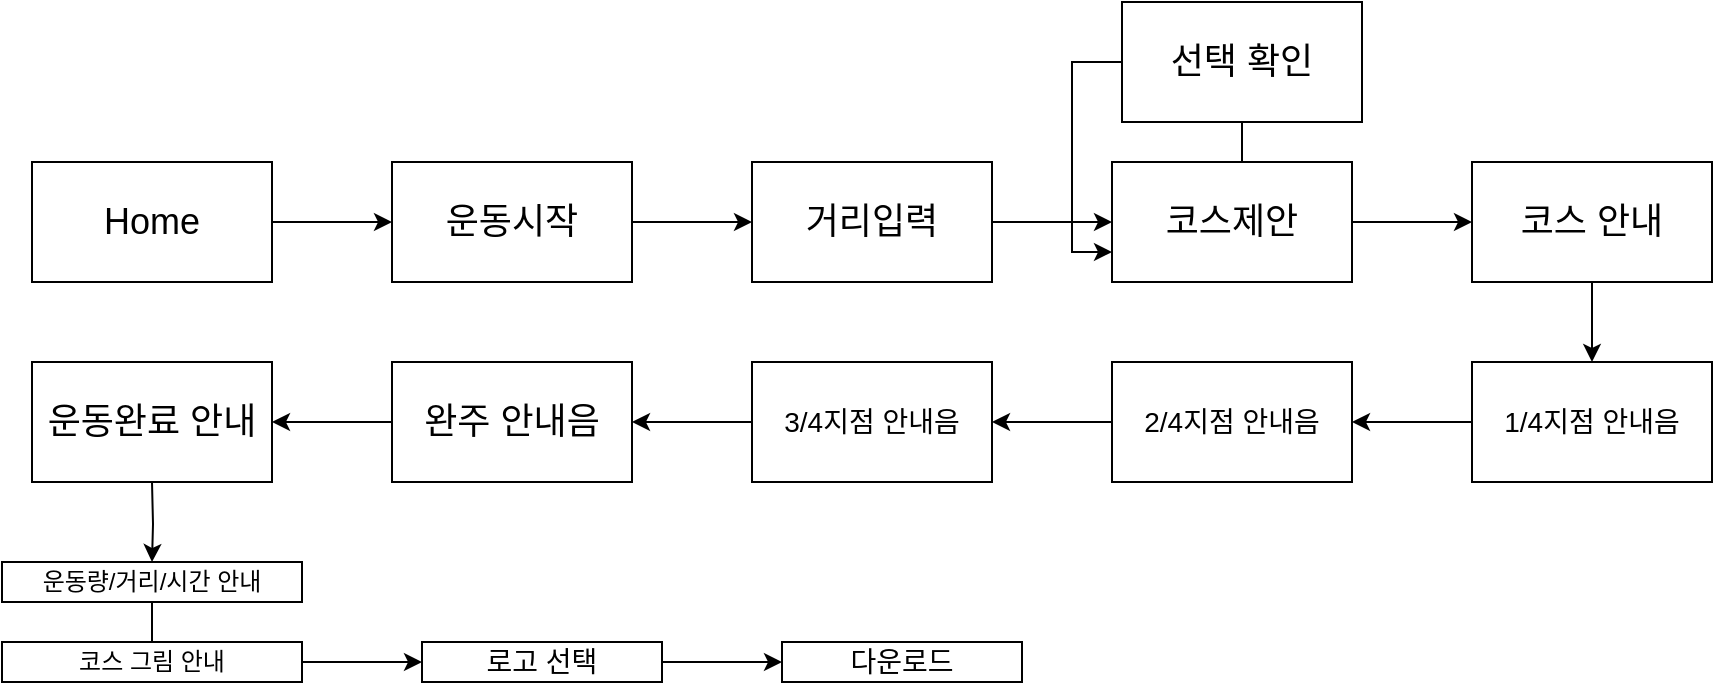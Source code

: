 <mxfile version="14.4.3" type="device" pages="4"><diagram id="8ICPY_2470kaU-iDRs33" name="시나리오구조"><mxGraphModel dx="977" dy="1195" grid="1" gridSize="10" guides="1" tooltips="1" connect="1" arrows="1" fold="1" page="1" pageScale="1" pageWidth="1169" pageHeight="827" math="0" shadow="0"><root><mxCell id="0"/><mxCell id="1" parent="0"/><mxCell id="5mDpyezBpC3JXyuzYrch-2" style="edgeStyle=orthogonalEdgeStyle;rounded=0;orthogonalLoop=1;jettySize=auto;html=1;" parent="1" source="5mDpyezBpC3JXyuzYrch-1" edge="1"><mxGeometry relative="1" as="geometry"><mxPoint x="220" y="140" as="targetPoint"/></mxGeometry></mxCell><mxCell id="5mDpyezBpC3JXyuzYrch-1" value="&lt;font style=&quot;font-size: 18px&quot;&gt;Home&lt;/font&gt;" style="rounded=0;whiteSpace=wrap;html=1;" parent="1" vertex="1"><mxGeometry x="40" y="110" width="120" height="60" as="geometry"/></mxCell><mxCell id="5mDpyezBpC3JXyuzYrch-3" value="&lt;span style=&quot;font-size: 18px&quot;&gt;운동시작&lt;/span&gt;" style="rounded=0;whiteSpace=wrap;html=1;" parent="1" vertex="1"><mxGeometry x="220" y="110" width="120" height="60" as="geometry"/></mxCell><mxCell id="5mDpyezBpC3JXyuzYrch-8" style="edgeStyle=orthogonalEdgeStyle;rounded=0;orthogonalLoop=1;jettySize=auto;html=1;" parent="1" edge="1"><mxGeometry relative="1" as="geometry"><mxPoint x="400" y="140" as="targetPoint"/><mxPoint x="340" y="140" as="sourcePoint"/></mxGeometry></mxCell><mxCell id="5mDpyezBpC3JXyuzYrch-9" value="&lt;span style=&quot;font-size: 18px&quot;&gt;거리입력&lt;/span&gt;" style="rounded=0;whiteSpace=wrap;html=1;" parent="1" vertex="1"><mxGeometry x="400" y="110" width="120" height="60" as="geometry"/></mxCell><mxCell id="5mDpyezBpC3JXyuzYrch-10" style="edgeStyle=orthogonalEdgeStyle;rounded=0;orthogonalLoop=1;jettySize=auto;html=1;" parent="1" edge="1"><mxGeometry relative="1" as="geometry"><mxPoint x="580" y="140" as="targetPoint"/><mxPoint x="520" y="140" as="sourcePoint"/></mxGeometry></mxCell><mxCell id="5mDpyezBpC3JXyuzYrch-11" value="&lt;span style=&quot;font-size: 18px&quot;&gt;코스제안&lt;/span&gt;" style="rounded=0;whiteSpace=wrap;html=1;" parent="1" vertex="1"><mxGeometry x="580" y="110" width="120" height="60" as="geometry"/></mxCell><mxCell id="5mDpyezBpC3JXyuzYrch-12" style="edgeStyle=orthogonalEdgeStyle;rounded=0;orthogonalLoop=1;jettySize=auto;html=1;" parent="1" edge="1"><mxGeometry relative="1" as="geometry"><mxPoint x="760" y="140" as="targetPoint"/><mxPoint x="700" y="140" as="sourcePoint"/></mxGeometry></mxCell><mxCell id="5mDpyezBpC3JXyuzYrch-21" value="" style="edgeStyle=orthogonalEdgeStyle;rounded=0;orthogonalLoop=1;jettySize=auto;html=1;endArrow=classic;endFill=1;" parent="1" source="5mDpyezBpC3JXyuzYrch-13" target="5mDpyezBpC3JXyuzYrch-20" edge="1"><mxGeometry relative="1" as="geometry"/></mxCell><mxCell id="5mDpyezBpC3JXyuzYrch-13" value="&lt;span style=&quot;font-size: 18px&quot;&gt;코스 안내&lt;/span&gt;" style="rounded=0;whiteSpace=wrap;html=1;" parent="1" vertex="1"><mxGeometry x="760" y="110" width="120" height="60" as="geometry"/></mxCell><mxCell id="5mDpyezBpC3JXyuzYrch-15" value="" style="edgeStyle=orthogonalEdgeStyle;rounded=0;orthogonalLoop=1;jettySize=auto;html=1;endArrow=none;endFill=0;" parent="1" source="5mDpyezBpC3JXyuzYrch-14" target="5mDpyezBpC3JXyuzYrch-11" edge="1"><mxGeometry relative="1" as="geometry"/></mxCell><mxCell id="5mDpyezBpC3JXyuzYrch-16" style="edgeStyle=orthogonalEdgeStyle;rounded=0;orthogonalLoop=1;jettySize=auto;html=1;exitX=0;exitY=0.5;exitDx=0;exitDy=0;entryX=0;entryY=0.75;entryDx=0;entryDy=0;endArrow=classic;endFill=1;" parent="1" source="5mDpyezBpC3JXyuzYrch-14" target="5mDpyezBpC3JXyuzYrch-11" edge="1"><mxGeometry relative="1" as="geometry"/></mxCell><mxCell id="5mDpyezBpC3JXyuzYrch-14" value="&lt;span style=&quot;font-size: 18px&quot;&gt;선택 확인&lt;/span&gt;" style="rounded=0;whiteSpace=wrap;html=1;" parent="1" vertex="1"><mxGeometry x="585" y="30" width="120" height="60" as="geometry"/></mxCell><mxCell id="5mDpyezBpC3JXyuzYrch-26" value="" style="edgeStyle=orthogonalEdgeStyle;rounded=0;orthogonalLoop=1;jettySize=auto;html=1;endArrow=classic;endFill=1;" parent="1" source="5mDpyezBpC3JXyuzYrch-20" target="5mDpyezBpC3JXyuzYrch-25" edge="1"><mxGeometry relative="1" as="geometry"/></mxCell><mxCell id="5mDpyezBpC3JXyuzYrch-20" value="&lt;font style=&quot;font-size: 14px&quot;&gt;1/4지점 안내음&lt;/font&gt;" style="rounded=0;whiteSpace=wrap;html=1;" parent="1" vertex="1"><mxGeometry x="760" y="210" width="120" height="60" as="geometry"/></mxCell><mxCell id="5mDpyezBpC3JXyuzYrch-30" value="" style="edgeStyle=orthogonalEdgeStyle;rounded=0;orthogonalLoop=1;jettySize=auto;html=1;endArrow=classic;endFill=1;" parent="1" source="5mDpyezBpC3JXyuzYrch-25" target="5mDpyezBpC3JXyuzYrch-27" edge="1"><mxGeometry relative="1" as="geometry"/></mxCell><mxCell id="5mDpyezBpC3JXyuzYrch-25" value="&lt;font style=&quot;font-size: 14px&quot;&gt;2/4지점 안내음&lt;/font&gt;" style="rounded=0;whiteSpace=wrap;html=1;" parent="1" vertex="1"><mxGeometry x="580" y="210" width="120" height="60" as="geometry"/></mxCell><mxCell id="5mDpyezBpC3JXyuzYrch-31" value="" style="edgeStyle=orthogonalEdgeStyle;rounded=0;orthogonalLoop=1;jettySize=auto;html=1;endArrow=classic;endFill=1;" parent="1" source="5mDpyezBpC3JXyuzYrch-27" target="5mDpyezBpC3JXyuzYrch-28" edge="1"><mxGeometry relative="1" as="geometry"/></mxCell><mxCell id="5mDpyezBpC3JXyuzYrch-27" value="&lt;font style=&quot;font-size: 14px&quot;&gt;3/4지점 안내음&lt;/font&gt;" style="rounded=0;whiteSpace=wrap;html=1;" parent="1" vertex="1"><mxGeometry x="400" y="210" width="120" height="60" as="geometry"/></mxCell><mxCell id="5mDpyezBpC3JXyuzYrch-32" value="" style="edgeStyle=orthogonalEdgeStyle;rounded=0;orthogonalLoop=1;jettySize=auto;html=1;endArrow=classic;endFill=1;" parent="1" source="5mDpyezBpC3JXyuzYrch-28" target="5mDpyezBpC3JXyuzYrch-29" edge="1"><mxGeometry relative="1" as="geometry"/></mxCell><mxCell id="5mDpyezBpC3JXyuzYrch-28" value="&lt;span style=&quot;font-size: 18px&quot;&gt;완주 안내음&lt;/span&gt;" style="rounded=0;whiteSpace=wrap;html=1;" parent="1" vertex="1"><mxGeometry x="220" y="210" width="120" height="60" as="geometry"/></mxCell><mxCell id="5mDpyezBpC3JXyuzYrch-29" value="&lt;font style=&quot;font-size: 18px&quot;&gt;운동완료 안내&lt;/font&gt;" style="rounded=0;whiteSpace=wrap;html=1;" parent="1" vertex="1"><mxGeometry x="40" y="210" width="120" height="60" as="geometry"/></mxCell><mxCell id="5mDpyezBpC3JXyuzYrch-33" value="" style="edgeStyle=orthogonalEdgeStyle;rounded=0;orthogonalLoop=1;jettySize=auto;html=1;endArrow=classic;endFill=1;" parent="1" target="5mDpyezBpC3JXyuzYrch-34" edge="1"><mxGeometry relative="1" as="geometry"><mxPoint x="100" y="270" as="sourcePoint"/></mxGeometry></mxCell><mxCell id="5mDpyezBpC3JXyuzYrch-36" style="edgeStyle=orthogonalEdgeStyle;rounded=0;orthogonalLoop=1;jettySize=auto;html=1;entryX=0.5;entryY=0;entryDx=0;entryDy=0;endArrow=none;endFill=0;" parent="1" source="5mDpyezBpC3JXyuzYrch-34" target="5mDpyezBpC3JXyuzYrch-35" edge="1"><mxGeometry relative="1" as="geometry"/></mxCell><mxCell id="5mDpyezBpC3JXyuzYrch-34" value="운동량/거리/시간 안내" style="rounded=0;whiteSpace=wrap;html=1;" parent="1" vertex="1"><mxGeometry x="25" y="310" width="150" height="20" as="geometry"/></mxCell><mxCell id="5mDpyezBpC3JXyuzYrch-35" value="코스 그림 안내" style="rounded=0;whiteSpace=wrap;html=1;" parent="1" vertex="1"><mxGeometry x="25" y="350" width="150" height="20" as="geometry"/></mxCell><mxCell id="5mDpyezBpC3JXyuzYrch-37" style="edgeStyle=orthogonalEdgeStyle;rounded=0;orthogonalLoop=1;jettySize=auto;html=1;" parent="1" edge="1"><mxGeometry relative="1" as="geometry"><mxPoint x="235" y="360" as="targetPoint"/><mxPoint x="175.0" y="360" as="sourcePoint"/></mxGeometry></mxCell><mxCell id="5mDpyezBpC3JXyuzYrch-38" value="&lt;font style=&quot;font-size: 14px&quot;&gt;로고 선택&lt;/font&gt;" style="rounded=0;whiteSpace=wrap;html=1;" parent="1" vertex="1"><mxGeometry x="235" y="350" width="120" height="20" as="geometry"/></mxCell><mxCell id="5mDpyezBpC3JXyuzYrch-39" style="edgeStyle=orthogonalEdgeStyle;rounded=0;orthogonalLoop=1;jettySize=auto;html=1;" parent="1" edge="1"><mxGeometry relative="1" as="geometry"><mxPoint x="415.0" y="360.0" as="targetPoint"/><mxPoint x="355.0" y="360.0" as="sourcePoint"/></mxGeometry></mxCell><mxCell id="5mDpyezBpC3JXyuzYrch-40" value="&lt;font style=&quot;font-size: 14px&quot;&gt;다운로드&lt;/font&gt;" style="rounded=0;whiteSpace=wrap;html=1;" parent="1" vertex="1"><mxGeometry x="415" y="350" width="120" height="20" as="geometry"/></mxCell></root></mxGraphModel></diagram><diagram name="구조설계" id="kKUHd1ChPJZN-eBNpNjl"><mxGraphModel dx="1413" dy="1886" grid="1" gridSize="10" guides="1" tooltips="1" connect="1" arrows="1" fold="1" page="1" pageScale="1" pageWidth="827" pageHeight="1169" math="0" shadow="0"><root><mxCell id="0"/><mxCell id="1" parent="0"/><mxCell id="E4qL04NMOPoDytIM7FAe-7" value="코스 제안" style="shape=folder;fontStyle=1;tabWidth=110;tabHeight=30;tabPosition=left;html=1;boundedLbl=1;labelInHeader=1;container=1;collapsible=0;recursiveResize=0;" parent="1" vertex="1"><mxGeometry x="-310" y="-130" width="800" height="590" as="geometry"/></mxCell><mxCell id="E4qL04NMOPoDytIM7FAe-8" value="CourseSuggester" style="html=1;" parent="E4qL04NMOPoDytIM7FAe-7" vertex="1"><mxGeometry width="120" height="60" relative="1" as="geometry"><mxPoint x="260" y="490" as="offset"/></mxGeometry></mxCell><mxCell id="E4qL04NMOPoDytIM7FAe-9" value="ScopeDotRGB" style="html=1;" parent="E4qL04NMOPoDytIM7FAe-7" vertex="1"><mxGeometry x="190" y="210" width="120" height="60" as="geometry"/></mxCell><mxCell id="E4qL04NMOPoDytIM7FAe-10" value="ScopeDot" style="html=1;" parent="E4qL04NMOPoDytIM7FAe-7" vertex="1"><mxGeometry x="270" y="70" width="120" height="60" as="geometry"/></mxCell><mxCell id="E4qL04NMOPoDytIM7FAe-11" value="ScopeDotAddress" style="html=1;" parent="E4qL04NMOPoDytIM7FAe-7" vertex="1"><mxGeometry x="350" y="210" width="120" height="60" as="geometry"/></mxCell><mxCell id="E4qL04NMOPoDytIM7FAe-12" value="" style="endArrow=block;html=1;entryX=0.5;entryY=1;entryDx=0;entryDy=0;exitX=0.5;exitY=0;exitDx=0;exitDy=0;endFill=0;" parent="E4qL04NMOPoDytIM7FAe-7" source="E4qL04NMOPoDytIM7FAe-9" target="E4qL04NMOPoDytIM7FAe-10" edge="1"><mxGeometry width="50" height="50" relative="1" as="geometry"><mxPoint x="180" y="390" as="sourcePoint"/><mxPoint x="230" y="340" as="targetPoint"/></mxGeometry></mxCell><mxCell id="E4qL04NMOPoDytIM7FAe-13" value="" style="endArrow=block;html=1;entryX=0.5;entryY=1;entryDx=0;entryDy=0;exitX=0.5;exitY=0;exitDx=0;exitDy=0;endFill=0;" parent="E4qL04NMOPoDytIM7FAe-7" source="E4qL04NMOPoDytIM7FAe-11" target="E4qL04NMOPoDytIM7FAe-10" edge="1"><mxGeometry width="50" height="50" relative="1" as="geometry"><mxPoint x="260" y="220" as="sourcePoint"/><mxPoint x="350" y="140" as="targetPoint"/></mxGeometry></mxCell><mxCell id="U_tIRMHMPQWSYsLehWOV-4" value="&lt;span&gt;ScopeDot&lt;/span&gt;Map" style="rounded=0;whiteSpace=wrap;html=1;" parent="E4qL04NMOPoDytIM7FAe-7" vertex="1"><mxGeometry x="350" y="370" width="120" height="60" as="geometry"/></mxCell><mxCell id="U_tIRMHMPQWSYsLehWOV-5" value="" style="endArrow=none;html=1;entryX=0.5;entryY=1;entryDx=0;entryDy=0;exitX=0.5;exitY=0;exitDx=0;exitDy=0;" parent="E4qL04NMOPoDytIM7FAe-7" source="U_tIRMHMPQWSYsLehWOV-4" target="E4qL04NMOPoDytIM7FAe-11" edge="1"><mxGeometry width="50" height="50" relative="1" as="geometry"><mxPoint x="390" y="340" as="sourcePoint"/><mxPoint x="440" y="290" as="targetPoint"/></mxGeometry></mxCell><mxCell id="U_tIRMHMPQWSYsLehWOV-7" value="&lt;span&gt;ScopeDots&lt;/span&gt;Image" style="rounded=0;whiteSpace=wrap;html=1;" parent="E4qL04NMOPoDytIM7FAe-7" vertex="1"><mxGeometry x="190" y="370" width="120" height="60" as="geometry"/></mxCell><mxCell id="U_tIRMHMPQWSYsLehWOV-6" value="" style="endArrow=none;html=1;entryX=0.5;entryY=1;entryDx=0;entryDy=0;exitX=0.5;exitY=0;exitDx=0;exitDy=0;" parent="E4qL04NMOPoDytIM7FAe-7" source="U_tIRMHMPQWSYsLehWOV-7" target="E4qL04NMOPoDytIM7FAe-9" edge="1"><mxGeometry width="50" height="50" relative="1" as="geometry"><mxPoint x="390" y="340" as="sourcePoint"/><mxPoint x="440" y="290" as="targetPoint"/></mxGeometry></mxCell><mxCell id="U_tIRMHMPQWSYsLehWOV-8" value="" style="endArrow=none;html=1;entryX=0.5;entryY=1;entryDx=0;entryDy=0;exitX=0.5;exitY=0;exitDx=0;exitDy=0;" parent="E4qL04NMOPoDytIM7FAe-7" source="E4qL04NMOPoDytIM7FAe-8" target="U_tIRMHMPQWSYsLehWOV-7" edge="1"><mxGeometry width="50" height="50" relative="1" as="geometry"><mxPoint x="400" y="390" as="sourcePoint"/><mxPoint x="450" y="340" as="targetPoint"/></mxGeometry></mxCell><mxCell id="U_tIRMHMPQWSYsLehWOV-9" value="" style="endArrow=none;html=1;exitX=0.5;exitY=1;exitDx=0;exitDy=0;entryX=0.5;entryY=0;entryDx=0;entryDy=0;" parent="E4qL04NMOPoDytIM7FAe-7" source="U_tIRMHMPQWSYsLehWOV-4" target="E4qL04NMOPoDytIM7FAe-8" edge="1"><mxGeometry width="50" height="50" relative="1" as="geometry"><mxPoint x="400" y="390" as="sourcePoint"/><mxPoint x="450" y="340" as="targetPoint"/></mxGeometry></mxCell><mxCell id="a-5JSg5HTLACRf6wYosw-1" value="&lt;span&gt;ScopeDots&lt;/span&gt;" style="rounded=0;whiteSpace=wrap;html=1;" parent="E4qL04NMOPoDytIM7FAe-7" vertex="1"><mxGeometry x="520" y="265" width="120" height="60" as="geometry"/></mxCell><mxCell id="a-5JSg5HTLACRf6wYosw-2" value="" style="endArrow=block;html=1;exitX=0.5;exitY=0;exitDx=0;exitDy=0;entryX=0;entryY=0.5;entryDx=0;entryDy=0;endFill=0;" parent="E4qL04NMOPoDytIM7FAe-7" source="U_tIRMHMPQWSYsLehWOV-4" target="a-5JSg5HTLACRf6wYosw-1" edge="1"><mxGeometry width="50" height="50" relative="1" as="geometry"><mxPoint x="490" y="430" as="sourcePoint"/><mxPoint x="540" y="380" as="targetPoint"/></mxGeometry></mxCell><mxCell id="a-5JSg5HTLACRf6wYosw-3" value="" style="endArrow=block;html=1;exitX=0.5;exitY=0;exitDx=0;exitDy=0;entryX=0;entryY=0.5;entryDx=0;entryDy=0;endFill=0;" parent="E4qL04NMOPoDytIM7FAe-7" source="U_tIRMHMPQWSYsLehWOV-7" target="a-5JSg5HTLACRf6wYosw-1" edge="1"><mxGeometry width="50" height="50" relative="1" as="geometry"><mxPoint x="420" y="380" as="sourcePoint"/><mxPoint x="530" y="305" as="targetPoint"/></mxGeometry></mxCell><mxCell id="E4qL04NMOPoDytIM7FAe-20" value="코스안내" style="shape=folder;fontStyle=1;tabWidth=110;tabHeight=30;tabPosition=left;html=1;boundedLbl=1;labelInHeader=1;container=1;collapsible=0;recursiveResize=0;" parent="1" vertex="1"><mxGeometry x="-430" y="500" width="740" height="640" as="geometry"/></mxCell><mxCell id="E4qL04NMOPoDytIM7FAe-21" value="&amp;lt;&amp;lt;interface&amp;gt;&amp;gt;&lt;br&gt;MapDrawer" style="html=1;" parent="E4qL04NMOPoDytIM7FAe-20" vertex="1"><mxGeometry width="120" height="60" relative="1" as="geometry"><mxPoint x="241.25" y="70" as="offset"/></mxGeometry></mxCell><mxCell id="E4qL04NMOPoDytIM7FAe-27" value="" style="edgeStyle=orthogonalEdgeStyle;rounded=0;orthogonalLoop=1;jettySize=auto;html=1;endArrow=none;endFill=0;startArrow=block;startFill=0;" parent="E4qL04NMOPoDytIM7FAe-20" source="E4qL04NMOPoDytIM7FAe-22" target="E4qL04NMOPoDytIM7FAe-26" edge="1"><mxGeometry relative="1" as="geometry"/></mxCell><mxCell id="E4qL04NMOPoDytIM7FAe-22" value="&lt;p style=&quot;margin: 0px ; font-size: 11pt ; font-family: &amp;#34;arial&amp;#34; ; line-height: 1.8 ; padding-bottom: 0px ; padding-top: 0px ; padding-left: 0px ; text-align: left&quot;&gt;&lt;span&gt;&lt;span style=&quot;font-size: 11pt&quot;&gt;&lt;span&gt;NaverMapActivity&lt;/span&gt;&lt;/span&gt;&lt;/span&gt;&lt;/p&gt;" style="html=1;" parent="E4qL04NMOPoDytIM7FAe-20" vertex="1"><mxGeometry x="241.25" y="180" width="120" height="60" as="geometry"/></mxCell><mxCell id="E4qL04NMOPoDytIM7FAe-25" value="" style="endArrow=block;html=1;entryX=0.5;entryY=1;entryDx=0;entryDy=0;exitX=0.5;exitY=0;exitDx=0;exitDy=0;endFill=0;" parent="E4qL04NMOPoDytIM7FAe-20" source="E4qL04NMOPoDytIM7FAe-22" target="E4qL04NMOPoDytIM7FAe-21" edge="1"><mxGeometry width="50" height="50" relative="1" as="geometry"><mxPoint x="501.25" y="160" as="sourcePoint"/><mxPoint x="551.25" y="110" as="targetPoint"/></mxGeometry></mxCell><mxCell id="a-5JSg5HTLACRf6wYosw-5" value="" style="edgeStyle=orthogonalEdgeStyle;rounded=0;orthogonalLoop=1;jettySize=auto;html=1;endArrow=none;endFill=0;startArrow=block;startFill=0;" parent="E4qL04NMOPoDytIM7FAe-20" source="E4qL04NMOPoDytIM7FAe-26" target="a-5JSg5HTLACRf6wYosw-4" edge="1"><mxGeometry relative="1" as="geometry"/></mxCell><mxCell id="E4qL04NMOPoDytIM7FAe-26" value="&lt;p style=&quot;margin: 0px ; font-size: 11pt ; font-family: &amp;#34;arial&amp;#34; ; line-height: 1.8 ; padding-bottom: 0px ; padding-top: 0px ; padding-left: 0px ; text-align: left&quot;&gt;NavermapUser&lt;/p&gt;&lt;p style=&quot;margin: 0px ; font-size: 11pt ; font-family: &amp;#34;arial&amp;#34; ; line-height: 1.8 ; padding-bottom: 0px ; padding-top: 0px ; padding-left: 0px ; text-align: left&quot;&gt;LocationActivity&lt;/p&gt;" style="whiteSpace=wrap;html=1;" parent="E4qL04NMOPoDytIM7FAe-20" vertex="1"><mxGeometry x="240" y="290" width="122.5" height="60" as="geometry"/></mxCell><mxCell id="U_tIRMHMPQWSYsLehWOV-1" value="CourseOverseer" style="rounded=0;whiteSpace=wrap;html=1;" parent="E4qL04NMOPoDytIM7FAe-20" vertex="1"><mxGeometry x="531.25" y="430" width="120" height="60" as="geometry"/></mxCell><mxCell id="U_tIRMHMPQWSYsLehWOV-2" value="" style="endArrow=none;html=1;entryX=1;entryY=0.5;entryDx=0;entryDy=0;exitX=0.5;exitY=0;exitDx=0;exitDy=0;" parent="E4qL04NMOPoDytIM7FAe-20" source="U_tIRMHMPQWSYsLehWOV-1" target="E4qL04NMOPoDytIM7FAe-21" edge="1"><mxGeometry width="50" height="50" relative="1" as="geometry"><mxPoint x="591.25" y="220" as="sourcePoint"/><mxPoint x="641.25" y="170" as="targetPoint"/></mxGeometry></mxCell><mxCell id="a-5JSg5HTLACRf6wYosw-4" value="CourseGuideActivity" style="whiteSpace=wrap;html=1;" parent="E4qL04NMOPoDytIM7FAe-20" vertex="1"><mxGeometry x="241.25" y="430" width="120" height="60" as="geometry"/></mxCell><mxCell id="a-5JSg5HTLACRf6wYosw-6" value="" style="endArrow=none;html=1;exitX=1;exitY=0.5;exitDx=0;exitDy=0;entryX=0;entryY=0.5;entryDx=0;entryDy=0;" parent="E4qL04NMOPoDytIM7FAe-20" source="a-5JSg5HTLACRf6wYosw-4" target="U_tIRMHMPQWSYsLehWOV-1" edge="1"><mxGeometry width="50" height="50" relative="1" as="geometry"><mxPoint x="741.25" y="610" as="sourcePoint"/><mxPoint x="791.25" y="560" as="targetPoint"/></mxGeometry></mxCell><mxCell id="a-5JSg5HTLACRf6wYosw-7" value="CourseTestActivity" style="rounded=0;whiteSpace=wrap;html=1;" parent="E4qL04NMOPoDytIM7FAe-20" vertex="1"><mxGeometry x="60" y="430" width="120" height="60" as="geometry"/></mxCell><mxCell id="a-5JSg5HTLACRf6wYosw-8" value="" style="endArrow=block;html=1;entryX=0.5;entryY=1;entryDx=0;entryDy=0;exitX=0.5;exitY=0;exitDx=0;exitDy=0;endFill=0;" parent="E4qL04NMOPoDytIM7FAe-20" source="a-5JSg5HTLACRf6wYosw-7" target="E4qL04NMOPoDytIM7FAe-26" edge="1"><mxGeometry width="50" height="50" relative="1" as="geometry"><mxPoint x="520" y="270" as="sourcePoint"/><mxPoint x="570" y="220" as="targetPoint"/></mxGeometry></mxCell><mxCell id="E4qL04NMOPoDytIM7FAe-28" value="데이터 관리" style="shape=folder;fontStyle=1;tabWidth=110;tabHeight=30;tabPosition=left;html=1;boundedLbl=1;labelInHeader=1;container=1;collapsible=0;recursiveResize=0;" parent="1" vertex="1"><mxGeometry x="520" y="520" width="700" height="330" as="geometry"/></mxCell><mxCell id="E4qL04NMOPoDytIM7FAe-29" value="MapDTO" style="html=1;" parent="E4qL04NMOPoDytIM7FAe-28" vertex="1"><mxGeometry width="110" height="30" relative="1" as="geometry"><mxPoint x="200" y="70" as="offset"/></mxGeometry></mxCell><mxCell id="E4qL04NMOPoDytIM7FAe-36" value="MapDAO" style="rounded=0;whiteSpace=wrap;html=1;" parent="E4qL04NMOPoDytIM7FAe-28" vertex="1"><mxGeometry x="30" y="70" width="110" height="30" as="geometry"/></mxCell><mxCell id="E4qL04NMOPoDytIM7FAe-37" value="" style="endArrow=none;html=1;entryX=0;entryY=0.5;entryDx=0;entryDy=0;exitX=1;exitY=0.5;exitDx=0;exitDy=0;" parent="E4qL04NMOPoDytIM7FAe-28" source="E4qL04NMOPoDytIM7FAe-36" target="E4qL04NMOPoDytIM7FAe-29" edge="1"><mxGeometry width="50" height="50" relative="1" as="geometry"><mxPoint x="120" y="140" as="sourcePoint"/><mxPoint x="170" y="90" as="targetPoint"/></mxGeometry></mxCell><mxCell id="E4qL04NMOPoDytIM7FAe-41" value="&lt;p style=&quot;margin: 0px ; line-height: 1.8 ; padding-bottom: 0px ; padding-top: 0px ; padding-left: 0px ; text-align: left ; font-size: 11pt ; font-family: &amp;#34;arial&amp;#34;&quot;&gt;&lt;span&gt;&lt;span&gt;CourseDTO&lt;/span&gt;&lt;/span&gt;&lt;/p&gt;" style="html=1;" parent="E4qL04NMOPoDytIM7FAe-28" vertex="1"><mxGeometry x="200" y="270" width="110" height="30" as="geometry"/></mxCell><mxCell id="E4qL04NMOPoDytIM7FAe-42" value="&lt;p style=&quot;margin: 0px ; line-height: 1.8 ; padding-bottom: 0px ; padding-top: 0px ; padding-left: 0px ; text-align: left ; font-size: 11pt ; font-family: &amp;#34;arial&amp;#34;&quot;&gt;&lt;span&gt;&lt;span&gt;CourseDAO&lt;/span&gt;&lt;/span&gt;&lt;/p&gt;" style="rounded=0;whiteSpace=wrap;html=1;" parent="E4qL04NMOPoDytIM7FAe-28" vertex="1"><mxGeometry x="30" y="270" width="110" height="30" as="geometry"/></mxCell><mxCell id="E4qL04NMOPoDytIM7FAe-43" value="" style="endArrow=none;html=1;entryX=0;entryY=0.5;entryDx=0;entryDy=0;exitX=1;exitY=0.5;exitDx=0;exitDy=0;" parent="E4qL04NMOPoDytIM7FAe-28" source="E4qL04NMOPoDytIM7FAe-42" target="E4qL04NMOPoDytIM7FAe-41" edge="1"><mxGeometry width="50" height="50" relative="1" as="geometry"><mxPoint x="-250" y="-160" as="sourcePoint"/><mxPoint x="-200" y="-210" as="targetPoint"/></mxGeometry></mxCell><mxCell id="E4qL04NMOPoDytIM7FAe-46" value="&lt;p style=&quot;margin: 0px ; line-height: 1.8 ; padding-bottom: 0px ; padding-top: 0px ; padding-left: 0px ; text-align: left ; font-size: 11pt ; font-family: &amp;#34;arial&amp;#34;&quot;&gt;&lt;span&gt;&lt;span&gt;ExerciseDTO&lt;/span&gt;&lt;/span&gt;&lt;/p&gt;" style="html=1;" parent="E4qL04NMOPoDytIM7FAe-28" vertex="1"><mxGeometry x="510" y="70" width="110" height="30" as="geometry"/></mxCell><mxCell id="E4qL04NMOPoDytIM7FAe-47" value="&lt;p style=&quot;margin: 0px ; line-height: 1.8 ; padding-bottom: 0px ; padding-top: 0px ; padding-left: 0px ; text-align: left ; font-size: 11pt ; font-family: &amp;#34;arial&amp;#34;&quot;&gt;&lt;span&gt;&lt;span&gt;ExerciseDAO&lt;/span&gt;&lt;/span&gt;&lt;/p&gt;" style="rounded=0;whiteSpace=wrap;html=1;" parent="E4qL04NMOPoDytIM7FAe-28" vertex="1"><mxGeometry x="340" y="70" width="110" height="30" as="geometry"/></mxCell><mxCell id="E4qL04NMOPoDytIM7FAe-48" value="" style="endArrow=none;html=1;entryX=0;entryY=0.5;entryDx=0;entryDy=0;exitX=1;exitY=0.5;exitDx=0;exitDy=0;" parent="E4qL04NMOPoDytIM7FAe-28" source="E4qL04NMOPoDytIM7FAe-47" target="E4qL04NMOPoDytIM7FAe-46" edge="1"><mxGeometry width="50" height="50" relative="1" as="geometry"><mxPoint x="60" y="-360" as="sourcePoint"/><mxPoint x="110" y="-410" as="targetPoint"/></mxGeometry></mxCell><mxCell id="E4qL04NMOPoDytIM7FAe-49" value="&lt;p style=&quot;font-weight: 400 ; margin: 0px ; line-height: 1.8 ; padding-bottom: 0px ; padding-top: 0px ; padding-left: 0px ; text-align: left ; font-size: 11pt ; font-family: &amp;#34;arial&amp;#34;&quot;&gt;&lt;span&gt;&lt;span&gt;ExerciseAnalyzer&lt;/span&gt;&lt;/span&gt;&lt;/p&gt;" style="whiteSpace=wrap;html=1;fontStyle=1;" parent="E4qL04NMOPoDytIM7FAe-28" vertex="1"><mxGeometry x="505" y="150" width="120" height="60" as="geometry"/></mxCell><mxCell id="E4qL04NMOPoDytIM7FAe-50" value="" style="edgeStyle=orthogonalEdgeStyle;rounded=0;orthogonalLoop=1;jettySize=auto;html=1;startArrow=block;startFill=0;endArrow=none;endFill=0;exitX=0.5;exitY=1;exitDx=0;exitDy=0;" parent="E4qL04NMOPoDytIM7FAe-28" source="E4qL04NMOPoDytIM7FAe-46" target="E4qL04NMOPoDytIM7FAe-49" edge="1"><mxGeometry relative="1" as="geometry"/></mxCell><mxCell id="E4qL04NMOPoDytIM7FAe-52" value="회원가입 및 로그인" style="shape=folder;fontStyle=1;tabWidth=110;tabHeight=30;tabPosition=left;html=1;boundedLbl=1;labelInHeader=1;container=1;collapsible=0;recursiveResize=0;" parent="1" vertex="1"><mxGeometry x="620" y="70" width="540" height="380" as="geometry"/></mxCell><mxCell id="E4qL04NMOPoDytIM7FAe-54" value="Firebase 라이브러리의 모듈사용" style="text;html=1;strokeColor=none;fillColor=none;align=center;verticalAlign=middle;whiteSpace=wrap;rounded=0;" parent="E4qL04NMOPoDytIM7FAe-52" vertex="1"><mxGeometry x="120" y="120" width="280" height="120" as="geometry"/></mxCell></root></mxGraphModel></diagram><diagram name="알고리즘" id="u6svBX6N8QFFyNqbPJgu"><mxGraphModel dx="586" dy="1886" grid="1" gridSize="10" guides="1" tooltips="1" connect="1" arrows="1" fold="1" page="1" pageScale="1" pageWidth="827" pageHeight="1169" math="0" shadow="0"><root><mxCell id="z8RgQ13Q99Lj9KGWfZpm-0"/><mxCell id="z8RgQ13Q99Lj9KGWfZpm-1" parent="z8RgQ13Q99Lj9KGWfZpm-0"/><mxCell id="z8RgQ13Q99Lj9KGWfZpm-5" value="" style="edgeStyle=orthogonalEdgeStyle;rounded=0;orthogonalLoop=1;jettySize=auto;html=1;" parent="z8RgQ13Q99Lj9KGWfZpm-1" source="z8RgQ13Q99Lj9KGWfZpm-2" target="z8RgQ13Q99Lj9KGWfZpm-4" edge="1"><mxGeometry relative="1" as="geometry"/></mxCell><mxCell id="z8RgQ13Q99Lj9KGWfZpm-2" value="도로명주소와 좌표(위도,경도)&lt;br&gt;불러오기&lt;br&gt;(DotAddress)" style="ellipse;whiteSpace=wrap;html=1;" parent="z8RgQ13Q99Lj9KGWfZpm-1" vertex="1"><mxGeometry x="150" y="100" width="180" height="100" as="geometry"/></mxCell><mxCell id="z8RgQ13Q99Lj9KGWfZpm-7" value="" style="edgeStyle=orthogonalEdgeStyle;rounded=0;orthogonalLoop=1;jettySize=auto;html=1;" parent="z8RgQ13Q99Lj9KGWfZpm-1" source="z8RgQ13Q99Lj9KGWfZpm-3" target="z8RgQ13Q99Lj9KGWfZpm-6" edge="1"><mxGeometry relative="1" as="geometry"/></mxCell><mxCell id="z8RgQ13Q99Lj9KGWfZpm-3" value="그림의 화소 불러오기&lt;br&gt;(DotRGB)" style="ellipse;whiteSpace=wrap;html=1;" parent="z8RgQ13Q99Lj9KGWfZpm-1" vertex="1"><mxGeometry x="460" y="110" width="170" height="90" as="geometry"/></mxCell><mxCell id="z8RgQ13Q99Lj9KGWfZpm-4" value="정규좌표로 변환(0,0~1,1)" style="ellipse;whiteSpace=wrap;html=1;" parent="z8RgQ13Q99Lj9KGWfZpm-1" vertex="1"><mxGeometry x="150" y="280" width="180" height="100" as="geometry"/></mxCell><mxCell id="z8RgQ13Q99Lj9KGWfZpm-6" value="정규좌표로 변환(0,0~1,1)" style="ellipse;whiteSpace=wrap;html=1;" parent="z8RgQ13Q99Lj9KGWfZpm-1" vertex="1"><mxGeometry x="460" y="280" width="170" height="90" as="geometry"/></mxCell><mxCell id="z8RgQ13Q99Lj9KGWfZpm-12" value="" style="edgeStyle=orthogonalEdgeStyle;rounded=0;orthogonalLoop=1;jettySize=auto;html=1;" parent="z8RgQ13Q99Lj9KGWfZpm-1" source="z8RgQ13Q99Lj9KGWfZpm-8" target="z8RgQ13Q99Lj9KGWfZpm-11" edge="1"><mxGeometry relative="1" as="geometry"/></mxCell><mxCell id="z8RgQ13Q99Lj9KGWfZpm-8" value="그림의 화소와 일치하는 점(DotAddress)들만 추출&lt;br&gt;(오차범위 이내)" style="ellipse;whiteSpace=wrap;html=1;" parent="z8RgQ13Q99Lj9KGWfZpm-1" vertex="1"><mxGeometry x="315" y="540" width="150" height="155" as="geometry"/></mxCell><mxCell id="z8RgQ13Q99Lj9KGWfZpm-14" value="" style="edgeStyle=orthogonalEdgeStyle;rounded=0;orthogonalLoop=1;jettySize=auto;html=1;exitX=0.5;exitY=1;exitDx=0;exitDy=0;" parent="z8RgQ13Q99Lj9KGWfZpm-1" source="c3jw5TiqSHf0SvNyHvqU-0" target="z8RgQ13Q99Lj9KGWfZpm-13" edge="1"><mxGeometry relative="1" as="geometry"><mxPoint x="590" y="960" as="sourcePoint"/></mxGeometry></mxCell><mxCell id="c3jw5TiqSHf0SvNyHvqU-1" value="" style="edgeStyle=orthogonalEdgeStyle;rounded=0;orthogonalLoop=1;jettySize=auto;html=1;" parent="z8RgQ13Q99Lj9KGWfZpm-1" source="z8RgQ13Q99Lj9KGWfZpm-11" target="c3jw5TiqSHf0SvNyHvqU-0" edge="1"><mxGeometry relative="1" as="geometry"/></mxCell><mxCell id="z8RgQ13Q99Lj9KGWfZpm-11" value="위도,경도를 &lt;br&gt;기반으로 거리값을 계산하여&amp;nbsp; 비용그래프의 형태로 바꾸기" style="ellipse;whiteSpace=wrap;html=1;" parent="z8RgQ13Q99Lj9KGWfZpm-1" vertex="1"><mxGeometry x="305" y="760" width="170" height="105" as="geometry"/></mxCell><mxCell id="z8RgQ13Q99Lj9KGWfZpm-13" value="시작지~도착지까지의 도로명 주소를 추출" style="ellipse;whiteSpace=wrap;html=1;" parent="z8RgQ13Q99Lj9KGWfZpm-1" vertex="1"><mxGeometry x="307.5" y="1130" width="165" height="102.5" as="geometry"/></mxCell><mxCell id="c3jw5TiqSHf0SvNyHvqU-0" value="최단거리 알고리즘으로 코스 그리기" style="ellipse;whiteSpace=wrap;html=1;" parent="z8RgQ13Q99Lj9KGWfZpm-1" vertex="1"><mxGeometry x="305" y="960" width="170" height="105" as="geometry"/></mxCell><mxCell id="Gqs9qzXVWOlerk8AUp7G-0" value="" style="ellipse;whiteSpace=wrap;html=1;aspect=fixed;fillColor=#191919;" parent="z8RgQ13Q99Lj9KGWfZpm-1" vertex="1"><mxGeometry x="350" y="-170" width="80" height="80" as="geometry"/></mxCell><mxCell id="Gqs9qzXVWOlerk8AUp7G-2" value="" style="rounded=0;whiteSpace=wrap;html=1;fillColor=#191919;" parent="z8RgQ13Q99Lj9KGWfZpm-1" vertex="1"><mxGeometry x="250" y="-10" width="280" height="20" as="geometry"/></mxCell><mxCell id="Gqs9qzXVWOlerk8AUp7G-3" value="" style="endArrow=classic;html=1;exitX=0.5;exitY=1;exitDx=0;exitDy=0;entryX=0.5;entryY=0;entryDx=0;entryDy=0;" parent="z8RgQ13Q99Lj9KGWfZpm-1" source="Gqs9qzXVWOlerk8AUp7G-2" target="z8RgQ13Q99Lj9KGWfZpm-2" edge="1"><mxGeometry width="50" height="50" relative="1" as="geometry"><mxPoint x="390" y="110" as="sourcePoint"/><mxPoint x="440" y="60" as="targetPoint"/></mxGeometry></mxCell><mxCell id="Gqs9qzXVWOlerk8AUp7G-4" value="" style="endArrow=classic;html=1;exitX=0.5;exitY=1;exitDx=0;exitDy=0;entryX=0.5;entryY=0;entryDx=0;entryDy=0;" parent="z8RgQ13Q99Lj9KGWfZpm-1" source="Gqs9qzXVWOlerk8AUp7G-2" target="z8RgQ13Q99Lj9KGWfZpm-3" edge="1"><mxGeometry width="50" height="50" relative="1" as="geometry"><mxPoint x="400" y="20" as="sourcePoint"/><mxPoint x="250" y="110" as="targetPoint"/></mxGeometry></mxCell><mxCell id="Gqs9qzXVWOlerk8AUp7G-5" value="" style="endArrow=classic;html=1;exitX=0.5;exitY=1;exitDx=0;exitDy=0;entryX=0.5;entryY=0;entryDx=0;entryDy=0;" parent="z8RgQ13Q99Lj9KGWfZpm-1" source="Gqs9qzXVWOlerk8AUp7G-0" target="Gqs9qzXVWOlerk8AUp7G-2" edge="1"><mxGeometry width="50" height="50" relative="1" as="geometry"><mxPoint x="390" y="110" as="sourcePoint"/><mxPoint x="440" y="60" as="targetPoint"/></mxGeometry></mxCell><mxCell id="Gqs9qzXVWOlerk8AUp7G-6" value="" style="rounded=0;whiteSpace=wrap;html=1;fillColor=#191919;" parent="z8RgQ13Q99Lj9KGWfZpm-1" vertex="1"><mxGeometry x="250" y="460" width="280" height="20" as="geometry"/></mxCell><mxCell id="Gqs9qzXVWOlerk8AUp7G-7" value="" style="endArrow=classic;html=1;exitX=0.5;exitY=1;exitDx=0;exitDy=0;entryX=0.5;entryY=0;entryDx=0;entryDy=0;" parent="z8RgQ13Q99Lj9KGWfZpm-1" source="z8RgQ13Q99Lj9KGWfZpm-4" target="Gqs9qzXVWOlerk8AUp7G-6" edge="1"><mxGeometry width="50" height="50" relative="1" as="geometry"><mxPoint x="390" y="310" as="sourcePoint"/><mxPoint x="440" y="260" as="targetPoint"/></mxGeometry></mxCell><mxCell id="Gqs9qzXVWOlerk8AUp7G-9" value="" style="endArrow=classic;html=1;exitX=0.5;exitY=1;exitDx=0;exitDy=0;entryX=0.5;entryY=0;entryDx=0;entryDy=0;" parent="z8RgQ13Q99Lj9KGWfZpm-1" source="z8RgQ13Q99Lj9KGWfZpm-6" target="Gqs9qzXVWOlerk8AUp7G-6" edge="1"><mxGeometry width="50" height="50" relative="1" as="geometry"><mxPoint x="250" y="390" as="sourcePoint"/><mxPoint x="400" y="470" as="targetPoint"/></mxGeometry></mxCell><mxCell id="Gqs9qzXVWOlerk8AUp7G-10" value="" style="endArrow=classic;html=1;exitX=0.5;exitY=1;exitDx=0;exitDy=0;entryX=0.5;entryY=0;entryDx=0;entryDy=0;" parent="z8RgQ13Q99Lj9KGWfZpm-1" source="Gqs9qzXVWOlerk8AUp7G-6" target="z8RgQ13Q99Lj9KGWfZpm-8" edge="1"><mxGeometry width="50" height="50" relative="1" as="geometry"><mxPoint x="260" y="400" as="sourcePoint"/><mxPoint x="410" y="480" as="targetPoint"/></mxGeometry></mxCell><mxCell id="Gqs9qzXVWOlerk8AUp7G-11" value="시작점" style="text;html=1;strokeColor=none;fillColor=none;align=center;verticalAlign=middle;whiteSpace=wrap;rounded=0;" parent="z8RgQ13Q99Lj9KGWfZpm-1" vertex="1"><mxGeometry x="360" y="-200" width="60" height="30" as="geometry"/></mxCell><mxCell id="Gqs9qzXVWOlerk8AUp7G-12" value="" style="ellipse;whiteSpace=wrap;html=1;fillColor=none;" parent="z8RgQ13Q99Lj9KGWfZpm-1" vertex="1"><mxGeometry x="333.75" y="1310" width="112.5" height="110" as="geometry"/></mxCell><mxCell id="Gqs9qzXVWOlerk8AUp7G-13" value="" style="ellipse;whiteSpace=wrap;html=1;fillColor=#000000;" parent="z8RgQ13Q99Lj9KGWfZpm-1" vertex="1"><mxGeometry x="350" y="1325" width="80" height="80" as="geometry"/></mxCell><mxCell id="Gqs9qzXVWOlerk8AUp7G-14" value="" style="endArrow=classic;html=1;exitX=0.5;exitY=1;exitDx=0;exitDy=0;entryX=0.5;entryY=0;entryDx=0;entryDy=0;" parent="z8RgQ13Q99Lj9KGWfZpm-1" source="z8RgQ13Q99Lj9KGWfZpm-13" target="Gqs9qzXVWOlerk8AUp7G-12" edge="1"><mxGeometry width="50" height="50" relative="1" as="geometry"><mxPoint x="390" y="1310" as="sourcePoint"/><mxPoint x="440" y="1260" as="targetPoint"/></mxGeometry></mxCell><mxCell id="Gqs9qzXVWOlerk8AUp7G-15" value="끝" style="text;html=1;strokeColor=none;fillColor=none;align=center;verticalAlign=middle;whiteSpace=wrap;rounded=0;" parent="z8RgQ13Q99Lj9KGWfZpm-1" vertex="1"><mxGeometry x="370" y="1440" width="40" height="20" as="geometry"/></mxCell></root></mxGraphModel></diagram><diagram name="좌표계변환" id="QLmbPJdaKyY1sO-_zJgi"><mxGraphModel dx="586" dy="717" grid="1" gridSize="10" guides="1" tooltips="1" connect="1" arrows="1" fold="1" page="1" pageScale="1" pageWidth="1169" pageHeight="827" math="0" shadow="0"><root><mxCell id="vIK6Ca-lbRRsNC6bHi5R-0"/><mxCell id="vIK6Ca-lbRRsNC6bHi5R-1" parent="vIK6Ca-lbRRsNC6bHi5R-0"/><mxCell id="vIK6Ca-lbRRsNC6bHi5R-2" value="지도 좌표" style="rounded=0;whiteSpace=wrap;html=1;" parent="vIK6Ca-lbRRsNC6bHi5R-1" vertex="1"><mxGeometry x="80" y="110" width="120" height="60" as="geometry"/></mxCell><mxCell id="vIK6Ca-lbRRsNC6bHi5R-3" value="구역 지도의 좌표" style="rounded=0;whiteSpace=wrap;html=1;" parent="vIK6Ca-lbRRsNC6bHi5R-1" vertex="1"><mxGeometry x="320" y="110" width="120" height="60" as="geometry"/></mxCell><mxCell id="vIK6Ca-lbRRsNC6bHi5R-4" value="그림좌표" style="rounded=0;whiteSpace=wrap;html=1;" parent="vIK6Ca-lbRRsNC6bHi5R-1" vertex="1"><mxGeometry x="320" y="280" width="120" height="60" as="geometry"/></mxCell><mxCell id="vIK6Ca-lbRRsNC6bHi5R-5" value="" style="endArrow=classic;html=1;exitX=1;exitY=0.5;exitDx=0;exitDy=0;entryX=0;entryY=0.5;entryDx=0;entryDy=0;" parent="vIK6Ca-lbRRsNC6bHi5R-1" source="vIK6Ca-lbRRsNC6bHi5R-2" target="vIK6Ca-lbRRsNC6bHi5R-3" edge="1"><mxGeometry width="50" height="50" relative="1" as="geometry"><mxPoint x="530" y="520" as="sourcePoint"/><mxPoint x="580" y="470" as="targetPoint"/></mxGeometry></mxCell><mxCell id="vIK6Ca-lbRRsNC6bHi5R-6" value="1" style="text;html=1;strokeColor=none;fillColor=none;align=center;verticalAlign=middle;whiteSpace=wrap;rounded=0;" parent="vIK6Ca-lbRRsNC6bHi5R-1" vertex="1"><mxGeometry x="240" y="110" width="40" height="20" as="geometry"/></mxCell><mxCell id="vIK6Ca-lbRRsNC6bHi5R-7" value="정규 좌표" style="rounded=0;whiteSpace=wrap;html=1;" parent="vIK6Ca-lbRRsNC6bHi5R-1" vertex="1"><mxGeometry x="560" y="190" width="120" height="60" as="geometry"/></mxCell><mxCell id="vIK6Ca-lbRRsNC6bHi5R-8" value="" style="endArrow=classic;html=1;exitX=1;exitY=0.5;exitDx=0;exitDy=0;entryX=0;entryY=0.5;entryDx=0;entryDy=0;" parent="vIK6Ca-lbRRsNC6bHi5R-1" source="vIK6Ca-lbRRsNC6bHi5R-3" target="vIK6Ca-lbRRsNC6bHi5R-7" edge="1"><mxGeometry width="50" height="50" relative="1" as="geometry"><mxPoint x="530" y="420" as="sourcePoint"/><mxPoint x="580" y="370" as="targetPoint"/></mxGeometry></mxCell><mxCell id="vIK6Ca-lbRRsNC6bHi5R-9" value="" style="endArrow=classic;html=1;exitX=1;exitY=0.5;exitDx=0;exitDy=0;entryX=0;entryY=0.5;entryDx=0;entryDy=0;" parent="vIK6Ca-lbRRsNC6bHi5R-1" source="vIK6Ca-lbRRsNC6bHi5R-4" target="vIK6Ca-lbRRsNC6bHi5R-7" edge="1"><mxGeometry width="50" height="50" relative="1" as="geometry"><mxPoint x="530" y="420" as="sourcePoint"/><mxPoint x="580" y="370" as="targetPoint"/></mxGeometry></mxCell><mxCell id="vIK6Ca-lbRRsNC6bHi5R-10" value="지도좌표" style="rounded=0;whiteSpace=wrap;html=1;" parent="vIK6Ca-lbRRsNC6bHi5R-1" vertex="1"><mxGeometry x="810" y="190" width="120" height="60" as="geometry"/></mxCell><mxCell id="vIK6Ca-lbRRsNC6bHi5R-11" value="" style="endArrow=classic;html=1;exitX=1;exitY=0.5;exitDx=0;exitDy=0;entryX=0;entryY=0.5;entryDx=0;entryDy=0;" parent="vIK6Ca-lbRRsNC6bHi5R-1" source="vIK6Ca-lbRRsNC6bHi5R-7" target="vIK6Ca-lbRRsNC6bHi5R-10" edge="1"><mxGeometry width="50" height="50" relative="1" as="geometry"><mxPoint x="530" y="420" as="sourcePoint"/><mxPoint x="580" y="370" as="targetPoint"/></mxGeometry></mxCell><mxCell id="vIK6Ca-lbRRsNC6bHi5R-12" value="2" style="text;html=1;strokeColor=none;fillColor=none;align=center;verticalAlign=middle;whiteSpace=wrap;rounded=0;" parent="vIK6Ca-lbRRsNC6bHi5R-1" vertex="1"><mxGeometry x="500" y="150" width="40" height="20" as="geometry"/></mxCell><mxCell id="vIK6Ca-lbRRsNC6bHi5R-13" value="3" style="text;html=1;strokeColor=none;fillColor=none;align=center;verticalAlign=middle;whiteSpace=wrap;rounded=0;" parent="vIK6Ca-lbRRsNC6bHi5R-1" vertex="1"><mxGeometry x="500" y="290" width="40" height="20" as="geometry"/></mxCell><mxCell id="vIK6Ca-lbRRsNC6bHi5R-14" value="4" style="text;html=1;strokeColor=none;fillColor=none;align=center;verticalAlign=middle;whiteSpace=wrap;rounded=0;" parent="vIK6Ca-lbRRsNC6bHi5R-1" vertex="1"><mxGeometry x="720" y="190" width="40" height="20" as="geometry"/></mxCell></root></mxGraphModel></diagram></mxfile>